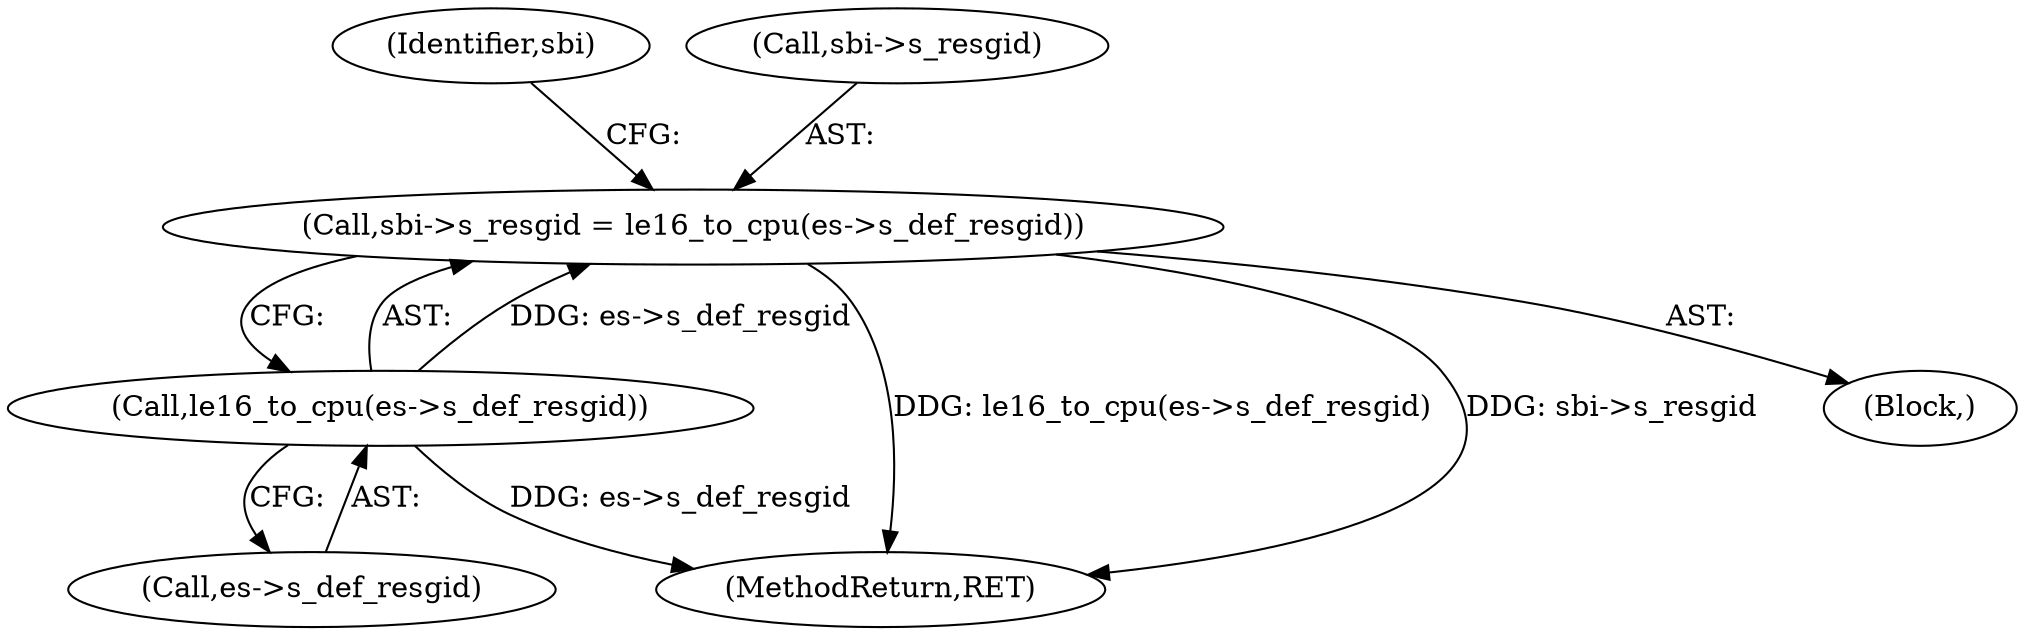 digraph "0_linux_0449641130f5652b344ef6fa39fa019d7e94660a@pointer" {
"1000482" [label="(Call,sbi->s_resgid = le16_to_cpu(es->s_def_resgid))"];
"1000486" [label="(Call,le16_to_cpu(es->s_def_resgid))"];
"1000486" [label="(Call,le16_to_cpu(es->s_def_resgid))"];
"1002222" [label="(MethodReturn,RET)"];
"1000492" [label="(Identifier,sbi)"];
"1000483" [label="(Call,sbi->s_resgid)"];
"1000482" [label="(Call,sbi->s_resgid = le16_to_cpu(es->s_def_resgid))"];
"1000124" [label="(Block,)"];
"1000487" [label="(Call,es->s_def_resgid)"];
"1000482" -> "1000124"  [label="AST: "];
"1000482" -> "1000486"  [label="CFG: "];
"1000483" -> "1000482"  [label="AST: "];
"1000486" -> "1000482"  [label="AST: "];
"1000492" -> "1000482"  [label="CFG: "];
"1000482" -> "1002222"  [label="DDG: le16_to_cpu(es->s_def_resgid)"];
"1000482" -> "1002222"  [label="DDG: sbi->s_resgid"];
"1000486" -> "1000482"  [label="DDG: es->s_def_resgid"];
"1000486" -> "1000487"  [label="CFG: "];
"1000487" -> "1000486"  [label="AST: "];
"1000486" -> "1002222"  [label="DDG: es->s_def_resgid"];
}
